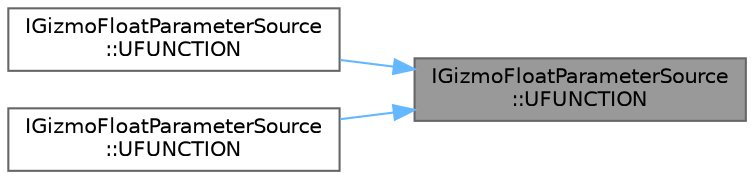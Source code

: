 digraph "IGizmoFloatParameterSource::UFUNCTION"
{
 // INTERACTIVE_SVG=YES
 // LATEX_PDF_SIZE
  bgcolor="transparent";
  edge [fontname=Helvetica,fontsize=10,labelfontname=Helvetica,labelfontsize=10];
  node [fontname=Helvetica,fontsize=10,shape=box,height=0.2,width=0.4];
  rankdir="RL";
  Node1 [id="Node000001",label="IGizmoFloatParameterSource\l::UFUNCTION",height=0.2,width=0.4,color="gray40", fillcolor="grey60", style="filled", fontcolor="black",tooltip="notify ParameterSource that a parameter modification is about to begin"];
  Node1 -> Node2 [id="edge1_Node000001_Node000002",dir="back",color="steelblue1",style="solid",tooltip=" "];
  Node2 [id="Node000002",label="IGizmoFloatParameterSource\l::UFUNCTION",height=0.2,width=0.4,color="grey40", fillcolor="white", style="filled",URL="$d6/dd6/classIGizmoFloatParameterSource.html#a558fb3dc18f94f9cb01f7bea1d7d0586",tooltip="notify ParameterSource that a parameter modification is complete"];
  Node1 -> Node3 [id="edge2_Node000001_Node000003",dir="back",color="steelblue1",style="solid",tooltip=" "];
  Node3 [id="Node000003",label="IGizmoFloatParameterSource\l::UFUNCTION",height=0.2,width=0.4,color="grey40", fillcolor="white", style="filled",URL="$d6/dd6/classIGizmoFloatParameterSource.html#aa4320dd9c88d05571eb05198e6c85850",tooltip="set value of parameter"];
}
